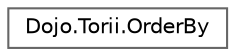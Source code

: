 digraph "Graphical Class Hierarchy"
{
 // LATEX_PDF_SIZE
  bgcolor="transparent";
  edge [fontname=Helvetica,fontsize=10,labelfontname=Helvetica,labelfontsize=10];
  node [fontname=Helvetica,fontsize=10,shape=box,height=0.2,width=0.4];
  rankdir="LR";
  Node0 [id="Node000000",label="Dojo.Torii.OrderBy",height=0.2,width=0.4,color="grey40", fillcolor="white", style="filled",URL="$struct_dojo_1_1_torii_1_1_order_by.html",tooltip=" "];
}

